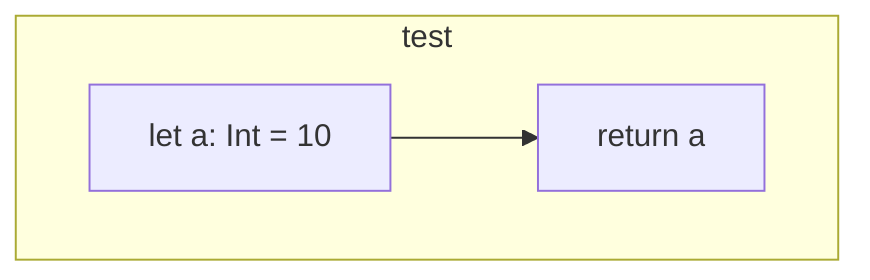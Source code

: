 graph TD
subgraph test
    test_141["let a: Int = 10"]
    test_142["return a"]:::exitNode
    test_141 --> test_142
end